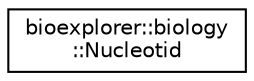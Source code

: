 digraph "Graphical Class Hierarchy"
{
 // LATEX_PDF_SIZE
  edge [fontname="Helvetica",fontsize="10",labelfontname="Helvetica",labelfontsize="10"];
  node [fontname="Helvetica",fontsize="10",shape=record];
  rankdir="LR";
  Node0 [label="bioexplorer::biology\l::Nucleotid",height=0.2,width=0.4,color="black", fillcolor="white", style="filled",URL="$d2/dab/structbioexplorer_1_1biology_1_1Nucleotid.html",tooltip="Structure representing a nucleotid."];
}
